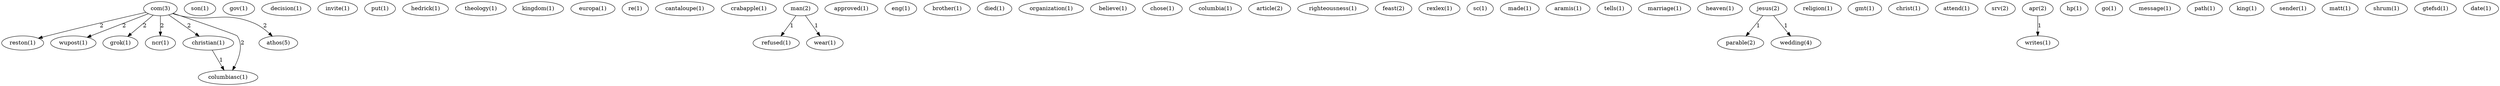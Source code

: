 digraph G {
  com [ label="com(3)" ];
  reston [ label="reston(1)" ];
  wupost [ label="wupost(1)" ];
  grok [ label="grok(1)" ];
  ncr [ label="ncr(1)" ];
  christian [ label="christian(1)" ];
  columbiasc [ label="columbiasc(1)" ];
  athos [ label="athos(5)" ];
  son [ label="son(1)" ];
  gov [ label="gov(1)" ];
  decision [ label="decision(1)" ];
  invite [ label="invite(1)" ];
  put [ label="put(1)" ];
  hedrick [ label="hedrick(1)" ];
  theology [ label="theology(1)" ];
  kingdom [ label="kingdom(1)" ];
  europa [ label="europa(1)" ];
  re [ label="re(1)" ];
  cantaloupe [ label="cantaloupe(1)" ];
  crabapple [ label="crabapple(1)" ];
  man [ label="man(2)" ];
  refused [ label="refused(1)" ];
  wear [ label="wear(1)" ];
  approved [ label="approved(1)" ];
  eng [ label="eng(1)" ];
  brother [ label="brother(1)" ];
  died [ label="died(1)" ];
  organization [ label="organization(1)" ];
  believe [ label="believe(1)" ];
  chose [ label="chose(1)" ];
  columbia [ label="columbia(1)" ];
  article [ label="article(2)" ];
  righteousness [ label="righteousness(1)" ];
  feast [ label="feast(2)" ];
  rexlex [ label="rexlex(1)" ];
  sc [ label="sc(1)" ];
  made [ label="made(1)" ];
  aramis [ label="aramis(1)" ];
  tells [ label="tells(1)" ];
  marriage [ label="marriage(1)" ];
  heaven [ label="heaven(1)" ];
  jesus [ label="jesus(2)" ];
  parable [ label="parable(2)" ];
  wedding [ label="wedding(4)" ];
  religion [ label="religion(1)" ];
  gmt [ label="gmt(1)" ];
  christ [ label="christ(1)" ];
  attend [ label="attend(1)" ];
  srv [ label="srv(2)" ];
  apr [ label="apr(2)" ];
  writes [ label="writes(1)" ];
  hp [ label="hp(1)" ];
  go [ label="go(1)" ];
  message [ label="message(1)" ];
  path [ label="path(1)" ];
  king [ label="king(1)" ];
  sender [ label="sender(1)" ];
  matt [ label="matt(1)" ];
  shrum [ label="shrum(1)" ];
  gtefsd [ label="gtefsd(1)" ];
  date [ label="date(1)" ];
  com -> reston [ label="2" ];
  com -> wupost [ label="2" ];
  com -> grok [ label="2" ];
  com -> ncr [ label="2" ];
  com -> christian [ label="2" ];
  com -> columbiasc [ label="2" ];
  com -> athos [ label="2" ];
  man -> refused [ label="1" ];
  man -> wear [ label="1" ];
  jesus -> parable [ label="1" ];
  jesus -> wedding [ label="1" ];
  apr -> writes [ label="1" ];
  christian -> columbiasc [ label="1" ];
}

